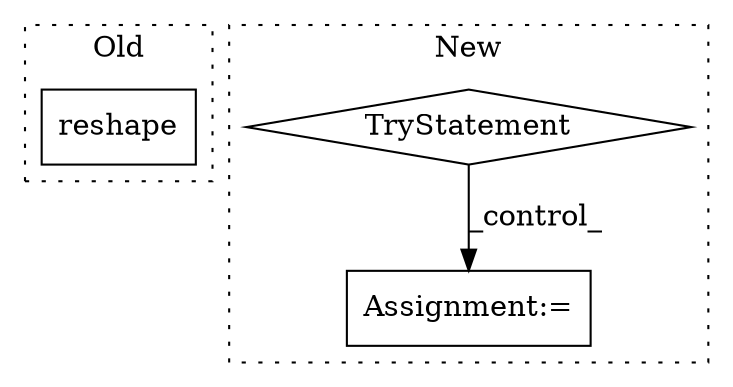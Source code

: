 digraph G {
subgraph cluster0 {
1 [label="reshape" a="32" s="17640,17651" l="8,1" shape="box"];
label = "Old";
style="dotted";
}
subgraph cluster1 {
2 [label="TryStatement" a="54" s="17889" l="4" shape="diamond"];
3 [label="Assignment:=" a="7" s="18144" l="1" shape="box"];
label = "New";
style="dotted";
}
2 -> 3 [label="_control_"];
}